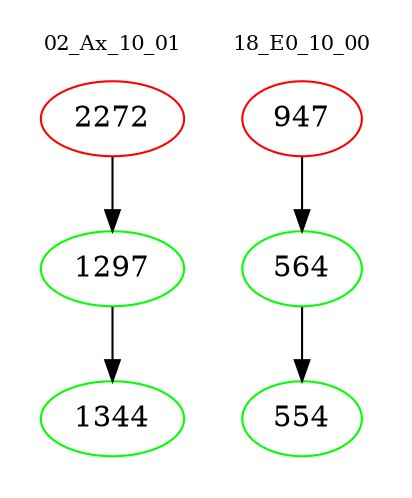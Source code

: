 digraph{
subgraph cluster_0 {
color = white
label = "02_Ax_10_01";
fontsize=10;
T0_2272 [label="2272", color="red"]
T0_2272 -> T0_1297 [color="black"]
T0_1297 [label="1297", color="green"]
T0_1297 -> T0_1344 [color="black"]
T0_1344 [label="1344", color="green"]
}
subgraph cluster_1 {
color = white
label = "18_E0_10_00";
fontsize=10;
T1_947 [label="947", color="red"]
T1_947 -> T1_564 [color="black"]
T1_564 [label="564", color="green"]
T1_564 -> T1_554 [color="black"]
T1_554 [label="554", color="green"]
}
}
